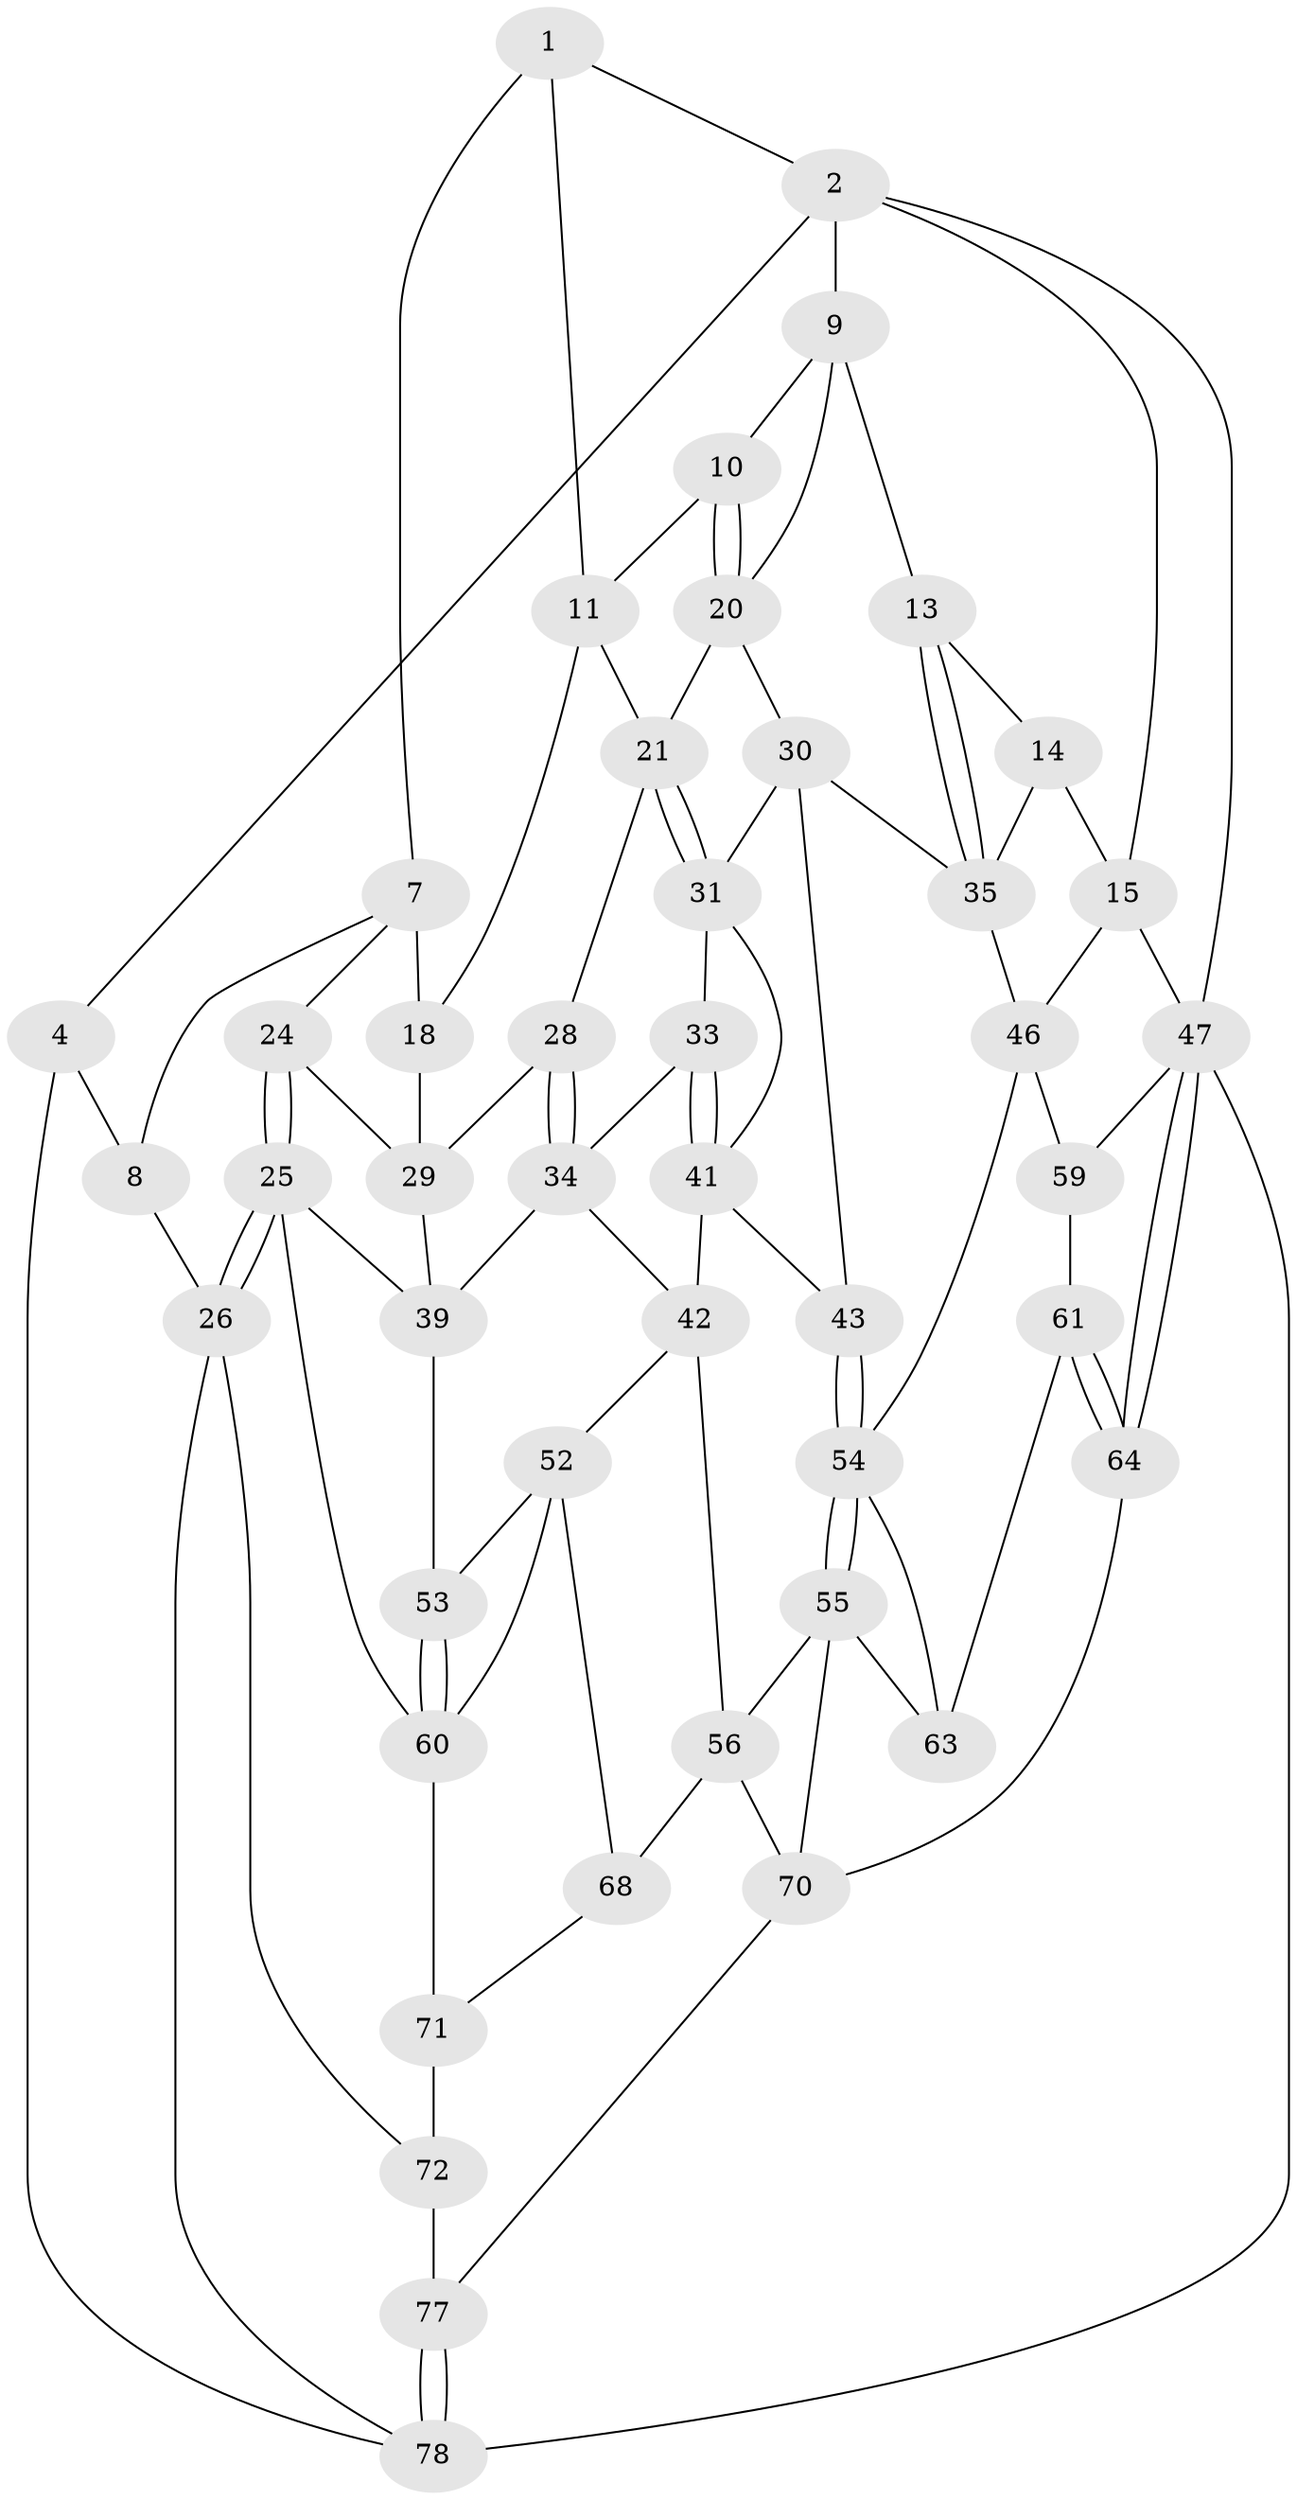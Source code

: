 // Generated by graph-tools (version 1.1) at 2025/24/03/03/25 07:24:33]
// undirected, 46 vertices, 96 edges
graph export_dot {
graph [start="1"]
  node [color=gray90,style=filled];
  1 [pos="+0.19263230040587642+0",super="+6"];
  2 [pos="+0.47937770436991683+0",super="+3"];
  4 [pos="+0+0",super="+5"];
  7 [pos="+0.15688396112569908+0.24233250028290426",super="+19"];
  8 [pos="+0.0905862430249027+0.19915487308287033",super="+16"];
  9 [pos="+0.48585197903221117+0",super="+12"];
  10 [pos="+0.4479841764233293+0.19028894203118957"];
  11 [pos="+0.3692317527410182+0.20883347259342847",super="+17"];
  13 [pos="+0.854832228242477+0.25816653231718756"];
  14 [pos="+0.9238137096609188+0.23760790490752645"];
  15 [pos="+1+0.056986731305167314",super="+45"];
  18 [pos="+0.29044550726203666+0.3694728451975845"];
  20 [pos="+0.4650491900428568+0.20811938877404507",super="+23"];
  21 [pos="+0.4387282408383928+0.3760488886883768",super="+22"];
  24 [pos="+0.11444872967353037+0.48821131535567774"];
  25 [pos="+0.01586028342986881+0.6029797149209928",super="+50"];
  26 [pos="+0+0.6460457801010042",super="+27"];
  28 [pos="+0.3704282367159512+0.4710675095988753"];
  29 [pos="+0.34776774125079846+0.4723859242156057",super="+37"];
  30 [pos="+0.7012429384304227+0.31541419898218687",super="+36"];
  31 [pos="+0.5282314909294626+0.4648490165737925",super="+32"];
  33 [pos="+0.43423447820308214+0.49821639171063603"];
  34 [pos="+0.39881794941344856+0.49751693124095503",super="+38"];
  35 [pos="+0.7637479067388386+0.5873090370752423",super="+40"];
  39 [pos="+0.3381393393127699+0.5808034314230172",super="+49"];
  41 [pos="+0.43604310137508223+0.5838795315425114",super="+44"];
  42 [pos="+0.41295767409948025+0.5999094734972968",super="+51"];
  43 [pos="+0.6107892505555835+0.6672174627989463"];
  46 [pos="+0.8862729885621553+0.6305061660617574",super="+57"];
  47 [pos="+1+1",super="+48"];
  52 [pos="+0.4189343581507431+0.7238056735542928",super="+65"];
  53 [pos="+0.3944389775809336+0.7119555026878688"];
  54 [pos="+0.6101436682335356+0.6709062596220543",super="+58"];
  55 [pos="+0.6059301381217816+0.6824281667004517",super="+69"];
  56 [pos="+0.5598293940967226+0.7015396374231281",super="+67"];
  59 [pos="+0.8951433290660924+0.7042469480495962"];
  60 [pos="+0.1641050468243592+0.677499343562505",super="+66"];
  61 [pos="+0.8950009261736741+0.7093183523073597",super="+62"];
  63 [pos="+0.7143112810000225+0.8099545549838633"];
  64 [pos="+0.9821526196194883+1",super="+74"];
  68 [pos="+0.43163158351366204+0.8841808606765759"];
  70 [pos="+0.5212307164370573+1",super="+75"];
  71 [pos="+0.26815886484024887+0.9086001811341228",super="+73"];
  72 [pos="+0.06723107532933499+0.8200436874773965",super="+76"];
  77 [pos="+0.2540943774374943+1"];
  78 [pos="+0+1"];
  1 -- 2;
  1 -- 11;
  1 -- 7;
  2 -- 9;
  2 -- 4;
  2 -- 15;
  2 -- 47;
  4 -- 78;
  4 -- 8 [weight=2];
  7 -- 8;
  7 -- 24;
  7 -- 18;
  8 -- 26;
  9 -- 10;
  9 -- 20;
  9 -- 13;
  10 -- 11;
  10 -- 20;
  10 -- 20;
  11 -- 18;
  11 -- 21;
  13 -- 14;
  13 -- 35;
  13 -- 35;
  14 -- 15;
  14 -- 35;
  15 -- 47;
  15 -- 46;
  18 -- 29;
  20 -- 21;
  20 -- 30;
  21 -- 31;
  21 -- 31;
  21 -- 28;
  24 -- 25;
  24 -- 25;
  24 -- 29;
  25 -- 26;
  25 -- 26;
  25 -- 60;
  25 -- 39;
  26 -- 72;
  26 -- 78;
  28 -- 29;
  28 -- 34;
  28 -- 34;
  29 -- 39;
  30 -- 31;
  30 -- 43;
  30 -- 35;
  31 -- 33;
  31 -- 41;
  33 -- 34;
  33 -- 41;
  33 -- 41;
  34 -- 42;
  34 -- 39;
  35 -- 46;
  39 -- 53;
  41 -- 42;
  41 -- 43;
  42 -- 56;
  42 -- 52;
  43 -- 54;
  43 -- 54;
  46 -- 59;
  46 -- 54;
  47 -- 64;
  47 -- 64;
  47 -- 78;
  47 -- 59;
  52 -- 53;
  52 -- 68;
  52 -- 60;
  53 -- 60;
  53 -- 60;
  54 -- 55;
  54 -- 55;
  54 -- 63;
  55 -- 56;
  55 -- 63;
  55 -- 70;
  56 -- 68;
  56 -- 70;
  59 -- 61;
  60 -- 71;
  61 -- 64 [weight=2];
  61 -- 64;
  61 -- 63;
  64 -- 70;
  68 -- 71;
  70 -- 77;
  71 -- 72 [weight=2];
  72 -- 77;
  77 -- 78;
  77 -- 78;
}
